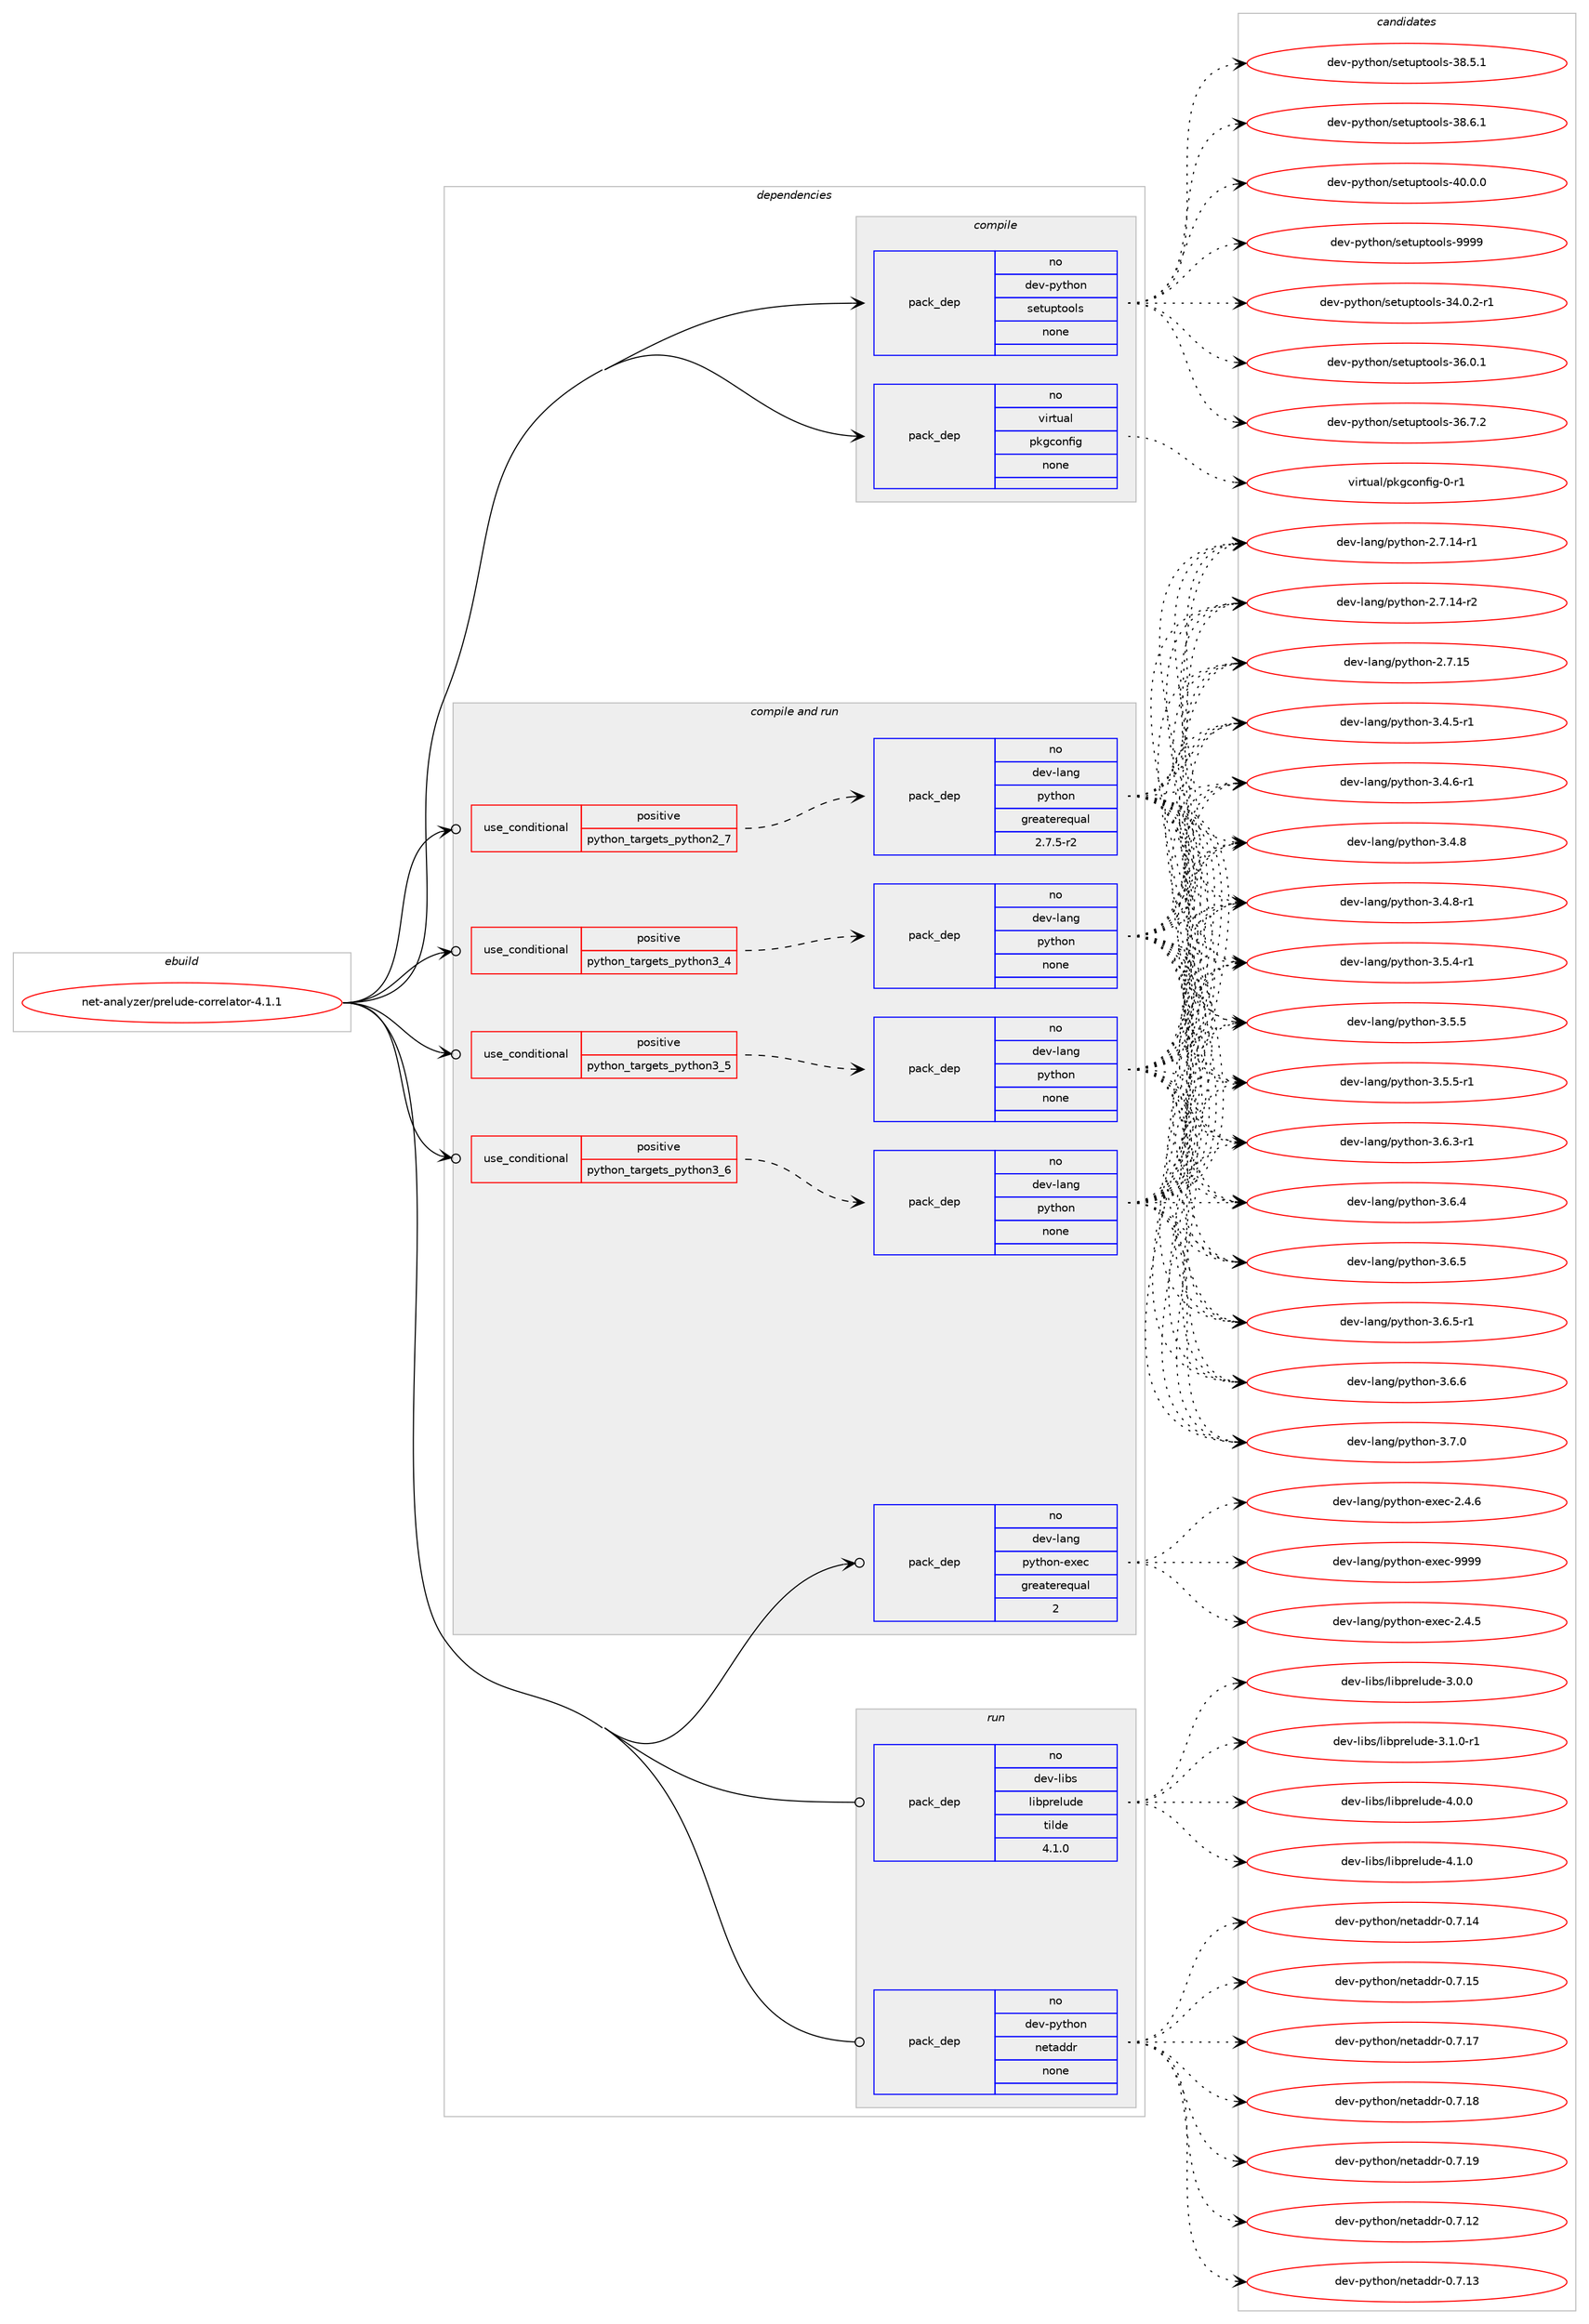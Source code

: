 digraph prolog {

# *************
# Graph options
# *************

newrank=true;
concentrate=true;
compound=true;
graph [rankdir=LR,fontname=Helvetica,fontsize=10,ranksep=1.5];#, ranksep=2.5, nodesep=0.2];
edge  [arrowhead=vee];
node  [fontname=Helvetica,fontsize=10];

# **********
# The ebuild
# **********

subgraph cluster_leftcol {
color=gray;
rank=same;
label=<<i>ebuild</i>>;
id [label="net-analyzer/prelude-correlator-4.1.1", color=red, width=4, href="../net-analyzer/prelude-correlator-4.1.1.svg"];
}

# ****************
# The dependencies
# ****************

subgraph cluster_midcol {
color=gray;
label=<<i>dependencies</i>>;
subgraph cluster_compile {
fillcolor="#eeeeee";
style=filled;
label=<<i>compile</i>>;
subgraph pack82 {
dependency129 [label=<<TABLE BORDER="0" CELLBORDER="1" CELLSPACING="0" CELLPADDING="4" WIDTH="220"><TR><TD ROWSPAN="6" CELLPADDING="30">pack_dep</TD></TR><TR><TD WIDTH="110">no</TD></TR><TR><TD>dev-python</TD></TR><TR><TD>setuptools</TD></TR><TR><TD>none</TD></TR><TR><TD></TD></TR></TABLE>>, shape=none, color=blue];
}
id:e -> dependency129:w [weight=20,style="solid",arrowhead="vee"];
subgraph pack83 {
dependency130 [label=<<TABLE BORDER="0" CELLBORDER="1" CELLSPACING="0" CELLPADDING="4" WIDTH="220"><TR><TD ROWSPAN="6" CELLPADDING="30">pack_dep</TD></TR><TR><TD WIDTH="110">no</TD></TR><TR><TD>virtual</TD></TR><TR><TD>pkgconfig</TD></TR><TR><TD>none</TD></TR><TR><TD></TD></TR></TABLE>>, shape=none, color=blue];
}
id:e -> dependency130:w [weight=20,style="solid",arrowhead="vee"];
}
subgraph cluster_compileandrun {
fillcolor="#eeeeee";
style=filled;
label=<<i>compile and run</i>>;
subgraph cond41 {
dependency131 [label=<<TABLE BORDER="0" CELLBORDER="1" CELLSPACING="0" CELLPADDING="4"><TR><TD ROWSPAN="3" CELLPADDING="10">use_conditional</TD></TR><TR><TD>positive</TD></TR><TR><TD>python_targets_python2_7</TD></TR></TABLE>>, shape=none, color=red];
subgraph pack84 {
dependency132 [label=<<TABLE BORDER="0" CELLBORDER="1" CELLSPACING="0" CELLPADDING="4" WIDTH="220"><TR><TD ROWSPAN="6" CELLPADDING="30">pack_dep</TD></TR><TR><TD WIDTH="110">no</TD></TR><TR><TD>dev-lang</TD></TR><TR><TD>python</TD></TR><TR><TD>greaterequal</TD></TR><TR><TD>2.7.5-r2</TD></TR></TABLE>>, shape=none, color=blue];
}
dependency131:e -> dependency132:w [weight=20,style="dashed",arrowhead="vee"];
}
id:e -> dependency131:w [weight=20,style="solid",arrowhead="odotvee"];
subgraph cond42 {
dependency133 [label=<<TABLE BORDER="0" CELLBORDER="1" CELLSPACING="0" CELLPADDING="4"><TR><TD ROWSPAN="3" CELLPADDING="10">use_conditional</TD></TR><TR><TD>positive</TD></TR><TR><TD>python_targets_python3_4</TD></TR></TABLE>>, shape=none, color=red];
subgraph pack85 {
dependency134 [label=<<TABLE BORDER="0" CELLBORDER="1" CELLSPACING="0" CELLPADDING="4" WIDTH="220"><TR><TD ROWSPAN="6" CELLPADDING="30">pack_dep</TD></TR><TR><TD WIDTH="110">no</TD></TR><TR><TD>dev-lang</TD></TR><TR><TD>python</TD></TR><TR><TD>none</TD></TR><TR><TD></TD></TR></TABLE>>, shape=none, color=blue];
}
dependency133:e -> dependency134:w [weight=20,style="dashed",arrowhead="vee"];
}
id:e -> dependency133:w [weight=20,style="solid",arrowhead="odotvee"];
subgraph cond43 {
dependency135 [label=<<TABLE BORDER="0" CELLBORDER="1" CELLSPACING="0" CELLPADDING="4"><TR><TD ROWSPAN="3" CELLPADDING="10">use_conditional</TD></TR><TR><TD>positive</TD></TR><TR><TD>python_targets_python3_5</TD></TR></TABLE>>, shape=none, color=red];
subgraph pack86 {
dependency136 [label=<<TABLE BORDER="0" CELLBORDER="1" CELLSPACING="0" CELLPADDING="4" WIDTH="220"><TR><TD ROWSPAN="6" CELLPADDING="30">pack_dep</TD></TR><TR><TD WIDTH="110">no</TD></TR><TR><TD>dev-lang</TD></TR><TR><TD>python</TD></TR><TR><TD>none</TD></TR><TR><TD></TD></TR></TABLE>>, shape=none, color=blue];
}
dependency135:e -> dependency136:w [weight=20,style="dashed",arrowhead="vee"];
}
id:e -> dependency135:w [weight=20,style="solid",arrowhead="odotvee"];
subgraph cond44 {
dependency137 [label=<<TABLE BORDER="0" CELLBORDER="1" CELLSPACING="0" CELLPADDING="4"><TR><TD ROWSPAN="3" CELLPADDING="10">use_conditional</TD></TR><TR><TD>positive</TD></TR><TR><TD>python_targets_python3_6</TD></TR></TABLE>>, shape=none, color=red];
subgraph pack87 {
dependency138 [label=<<TABLE BORDER="0" CELLBORDER="1" CELLSPACING="0" CELLPADDING="4" WIDTH="220"><TR><TD ROWSPAN="6" CELLPADDING="30">pack_dep</TD></TR><TR><TD WIDTH="110">no</TD></TR><TR><TD>dev-lang</TD></TR><TR><TD>python</TD></TR><TR><TD>none</TD></TR><TR><TD></TD></TR></TABLE>>, shape=none, color=blue];
}
dependency137:e -> dependency138:w [weight=20,style="dashed",arrowhead="vee"];
}
id:e -> dependency137:w [weight=20,style="solid",arrowhead="odotvee"];
subgraph pack88 {
dependency139 [label=<<TABLE BORDER="0" CELLBORDER="1" CELLSPACING="0" CELLPADDING="4" WIDTH="220"><TR><TD ROWSPAN="6" CELLPADDING="30">pack_dep</TD></TR><TR><TD WIDTH="110">no</TD></TR><TR><TD>dev-lang</TD></TR><TR><TD>python-exec</TD></TR><TR><TD>greaterequal</TD></TR><TR><TD>2</TD></TR></TABLE>>, shape=none, color=blue];
}
id:e -> dependency139:w [weight=20,style="solid",arrowhead="odotvee"];
}
subgraph cluster_run {
fillcolor="#eeeeee";
style=filled;
label=<<i>run</i>>;
subgraph pack89 {
dependency140 [label=<<TABLE BORDER="0" CELLBORDER="1" CELLSPACING="0" CELLPADDING="4" WIDTH="220"><TR><TD ROWSPAN="6" CELLPADDING="30">pack_dep</TD></TR><TR><TD WIDTH="110">no</TD></TR><TR><TD>dev-libs</TD></TR><TR><TD>libprelude</TD></TR><TR><TD>tilde</TD></TR><TR><TD>4.1.0</TD></TR></TABLE>>, shape=none, color=blue];
}
id:e -> dependency140:w [weight=20,style="solid",arrowhead="odot"];
subgraph pack90 {
dependency141 [label=<<TABLE BORDER="0" CELLBORDER="1" CELLSPACING="0" CELLPADDING="4" WIDTH="220"><TR><TD ROWSPAN="6" CELLPADDING="30">pack_dep</TD></TR><TR><TD WIDTH="110">no</TD></TR><TR><TD>dev-python</TD></TR><TR><TD>netaddr</TD></TR><TR><TD>none</TD></TR><TR><TD></TD></TR></TABLE>>, shape=none, color=blue];
}
id:e -> dependency141:w [weight=20,style="solid",arrowhead="odot"];
}
}

# **************
# The candidates
# **************

subgraph cluster_choices {
rank=same;
color=gray;
label=<<i>candidates</i>>;

subgraph choice82 {
color=black;
nodesep=1;
choice1001011184511212111610411111047115101116117112116111111108115455152464846504511449 [label="dev-python/setuptools-34.0.2-r1", color=red, width=4,href="../dev-python/setuptools-34.0.2-r1.svg"];
choice100101118451121211161041111104711510111611711211611111110811545515446484649 [label="dev-python/setuptools-36.0.1", color=red, width=4,href="../dev-python/setuptools-36.0.1.svg"];
choice100101118451121211161041111104711510111611711211611111110811545515446554650 [label="dev-python/setuptools-36.7.2", color=red, width=4,href="../dev-python/setuptools-36.7.2.svg"];
choice100101118451121211161041111104711510111611711211611111110811545515646534649 [label="dev-python/setuptools-38.5.1", color=red, width=4,href="../dev-python/setuptools-38.5.1.svg"];
choice100101118451121211161041111104711510111611711211611111110811545515646544649 [label="dev-python/setuptools-38.6.1", color=red, width=4,href="../dev-python/setuptools-38.6.1.svg"];
choice100101118451121211161041111104711510111611711211611111110811545524846484648 [label="dev-python/setuptools-40.0.0", color=red, width=4,href="../dev-python/setuptools-40.0.0.svg"];
choice10010111845112121116104111110471151011161171121161111111081154557575757 [label="dev-python/setuptools-9999", color=red, width=4,href="../dev-python/setuptools-9999.svg"];
dependency129:e -> choice1001011184511212111610411111047115101116117112116111111108115455152464846504511449:w [style=dotted,weight="100"];
dependency129:e -> choice100101118451121211161041111104711510111611711211611111110811545515446484649:w [style=dotted,weight="100"];
dependency129:e -> choice100101118451121211161041111104711510111611711211611111110811545515446554650:w [style=dotted,weight="100"];
dependency129:e -> choice100101118451121211161041111104711510111611711211611111110811545515646534649:w [style=dotted,weight="100"];
dependency129:e -> choice100101118451121211161041111104711510111611711211611111110811545515646544649:w [style=dotted,weight="100"];
dependency129:e -> choice100101118451121211161041111104711510111611711211611111110811545524846484648:w [style=dotted,weight="100"];
dependency129:e -> choice10010111845112121116104111110471151011161171121161111111081154557575757:w [style=dotted,weight="100"];
}
subgraph choice83 {
color=black;
nodesep=1;
choice11810511411611797108471121071039911111010210510345484511449 [label="virtual/pkgconfig-0-r1", color=red, width=4,href="../virtual/pkgconfig-0-r1.svg"];
dependency130:e -> choice11810511411611797108471121071039911111010210510345484511449:w [style=dotted,weight="100"];
}
subgraph choice84 {
color=black;
nodesep=1;
choice100101118451089711010347112121116104111110455046554649524511449 [label="dev-lang/python-2.7.14-r1", color=red, width=4,href="../dev-lang/python-2.7.14-r1.svg"];
choice100101118451089711010347112121116104111110455046554649524511450 [label="dev-lang/python-2.7.14-r2", color=red, width=4,href="../dev-lang/python-2.7.14-r2.svg"];
choice10010111845108971101034711212111610411111045504655464953 [label="dev-lang/python-2.7.15", color=red, width=4,href="../dev-lang/python-2.7.15.svg"];
choice1001011184510897110103471121211161041111104551465246534511449 [label="dev-lang/python-3.4.5-r1", color=red, width=4,href="../dev-lang/python-3.4.5-r1.svg"];
choice1001011184510897110103471121211161041111104551465246544511449 [label="dev-lang/python-3.4.6-r1", color=red, width=4,href="../dev-lang/python-3.4.6-r1.svg"];
choice100101118451089711010347112121116104111110455146524656 [label="dev-lang/python-3.4.8", color=red, width=4,href="../dev-lang/python-3.4.8.svg"];
choice1001011184510897110103471121211161041111104551465246564511449 [label="dev-lang/python-3.4.8-r1", color=red, width=4,href="../dev-lang/python-3.4.8-r1.svg"];
choice1001011184510897110103471121211161041111104551465346524511449 [label="dev-lang/python-3.5.4-r1", color=red, width=4,href="../dev-lang/python-3.5.4-r1.svg"];
choice100101118451089711010347112121116104111110455146534653 [label="dev-lang/python-3.5.5", color=red, width=4,href="../dev-lang/python-3.5.5.svg"];
choice1001011184510897110103471121211161041111104551465346534511449 [label="dev-lang/python-3.5.5-r1", color=red, width=4,href="../dev-lang/python-3.5.5-r1.svg"];
choice1001011184510897110103471121211161041111104551465446514511449 [label="dev-lang/python-3.6.3-r1", color=red, width=4,href="../dev-lang/python-3.6.3-r1.svg"];
choice100101118451089711010347112121116104111110455146544652 [label="dev-lang/python-3.6.4", color=red, width=4,href="../dev-lang/python-3.6.4.svg"];
choice100101118451089711010347112121116104111110455146544653 [label="dev-lang/python-3.6.5", color=red, width=4,href="../dev-lang/python-3.6.5.svg"];
choice1001011184510897110103471121211161041111104551465446534511449 [label="dev-lang/python-3.6.5-r1", color=red, width=4,href="../dev-lang/python-3.6.5-r1.svg"];
choice100101118451089711010347112121116104111110455146544654 [label="dev-lang/python-3.6.6", color=red, width=4,href="../dev-lang/python-3.6.6.svg"];
choice100101118451089711010347112121116104111110455146554648 [label="dev-lang/python-3.7.0", color=red, width=4,href="../dev-lang/python-3.7.0.svg"];
dependency132:e -> choice100101118451089711010347112121116104111110455046554649524511449:w [style=dotted,weight="100"];
dependency132:e -> choice100101118451089711010347112121116104111110455046554649524511450:w [style=dotted,weight="100"];
dependency132:e -> choice10010111845108971101034711212111610411111045504655464953:w [style=dotted,weight="100"];
dependency132:e -> choice1001011184510897110103471121211161041111104551465246534511449:w [style=dotted,weight="100"];
dependency132:e -> choice1001011184510897110103471121211161041111104551465246544511449:w [style=dotted,weight="100"];
dependency132:e -> choice100101118451089711010347112121116104111110455146524656:w [style=dotted,weight="100"];
dependency132:e -> choice1001011184510897110103471121211161041111104551465246564511449:w [style=dotted,weight="100"];
dependency132:e -> choice1001011184510897110103471121211161041111104551465346524511449:w [style=dotted,weight="100"];
dependency132:e -> choice100101118451089711010347112121116104111110455146534653:w [style=dotted,weight="100"];
dependency132:e -> choice1001011184510897110103471121211161041111104551465346534511449:w [style=dotted,weight="100"];
dependency132:e -> choice1001011184510897110103471121211161041111104551465446514511449:w [style=dotted,weight="100"];
dependency132:e -> choice100101118451089711010347112121116104111110455146544652:w [style=dotted,weight="100"];
dependency132:e -> choice100101118451089711010347112121116104111110455146544653:w [style=dotted,weight="100"];
dependency132:e -> choice1001011184510897110103471121211161041111104551465446534511449:w [style=dotted,weight="100"];
dependency132:e -> choice100101118451089711010347112121116104111110455146544654:w [style=dotted,weight="100"];
dependency132:e -> choice100101118451089711010347112121116104111110455146554648:w [style=dotted,weight="100"];
}
subgraph choice85 {
color=black;
nodesep=1;
choice100101118451089711010347112121116104111110455046554649524511449 [label="dev-lang/python-2.7.14-r1", color=red, width=4,href="../dev-lang/python-2.7.14-r1.svg"];
choice100101118451089711010347112121116104111110455046554649524511450 [label="dev-lang/python-2.7.14-r2", color=red, width=4,href="../dev-lang/python-2.7.14-r2.svg"];
choice10010111845108971101034711212111610411111045504655464953 [label="dev-lang/python-2.7.15", color=red, width=4,href="../dev-lang/python-2.7.15.svg"];
choice1001011184510897110103471121211161041111104551465246534511449 [label="dev-lang/python-3.4.5-r1", color=red, width=4,href="../dev-lang/python-3.4.5-r1.svg"];
choice1001011184510897110103471121211161041111104551465246544511449 [label="dev-lang/python-3.4.6-r1", color=red, width=4,href="../dev-lang/python-3.4.6-r1.svg"];
choice100101118451089711010347112121116104111110455146524656 [label="dev-lang/python-3.4.8", color=red, width=4,href="../dev-lang/python-3.4.8.svg"];
choice1001011184510897110103471121211161041111104551465246564511449 [label="dev-lang/python-3.4.8-r1", color=red, width=4,href="../dev-lang/python-3.4.8-r1.svg"];
choice1001011184510897110103471121211161041111104551465346524511449 [label="dev-lang/python-3.5.4-r1", color=red, width=4,href="../dev-lang/python-3.5.4-r1.svg"];
choice100101118451089711010347112121116104111110455146534653 [label="dev-lang/python-3.5.5", color=red, width=4,href="../dev-lang/python-3.5.5.svg"];
choice1001011184510897110103471121211161041111104551465346534511449 [label="dev-lang/python-3.5.5-r1", color=red, width=4,href="../dev-lang/python-3.5.5-r1.svg"];
choice1001011184510897110103471121211161041111104551465446514511449 [label="dev-lang/python-3.6.3-r1", color=red, width=4,href="../dev-lang/python-3.6.3-r1.svg"];
choice100101118451089711010347112121116104111110455146544652 [label="dev-lang/python-3.6.4", color=red, width=4,href="../dev-lang/python-3.6.4.svg"];
choice100101118451089711010347112121116104111110455146544653 [label="dev-lang/python-3.6.5", color=red, width=4,href="../dev-lang/python-3.6.5.svg"];
choice1001011184510897110103471121211161041111104551465446534511449 [label="dev-lang/python-3.6.5-r1", color=red, width=4,href="../dev-lang/python-3.6.5-r1.svg"];
choice100101118451089711010347112121116104111110455146544654 [label="dev-lang/python-3.6.6", color=red, width=4,href="../dev-lang/python-3.6.6.svg"];
choice100101118451089711010347112121116104111110455146554648 [label="dev-lang/python-3.7.0", color=red, width=4,href="../dev-lang/python-3.7.0.svg"];
dependency134:e -> choice100101118451089711010347112121116104111110455046554649524511449:w [style=dotted,weight="100"];
dependency134:e -> choice100101118451089711010347112121116104111110455046554649524511450:w [style=dotted,weight="100"];
dependency134:e -> choice10010111845108971101034711212111610411111045504655464953:w [style=dotted,weight="100"];
dependency134:e -> choice1001011184510897110103471121211161041111104551465246534511449:w [style=dotted,weight="100"];
dependency134:e -> choice1001011184510897110103471121211161041111104551465246544511449:w [style=dotted,weight="100"];
dependency134:e -> choice100101118451089711010347112121116104111110455146524656:w [style=dotted,weight="100"];
dependency134:e -> choice1001011184510897110103471121211161041111104551465246564511449:w [style=dotted,weight="100"];
dependency134:e -> choice1001011184510897110103471121211161041111104551465346524511449:w [style=dotted,weight="100"];
dependency134:e -> choice100101118451089711010347112121116104111110455146534653:w [style=dotted,weight="100"];
dependency134:e -> choice1001011184510897110103471121211161041111104551465346534511449:w [style=dotted,weight="100"];
dependency134:e -> choice1001011184510897110103471121211161041111104551465446514511449:w [style=dotted,weight="100"];
dependency134:e -> choice100101118451089711010347112121116104111110455146544652:w [style=dotted,weight="100"];
dependency134:e -> choice100101118451089711010347112121116104111110455146544653:w [style=dotted,weight="100"];
dependency134:e -> choice1001011184510897110103471121211161041111104551465446534511449:w [style=dotted,weight="100"];
dependency134:e -> choice100101118451089711010347112121116104111110455146544654:w [style=dotted,weight="100"];
dependency134:e -> choice100101118451089711010347112121116104111110455146554648:w [style=dotted,weight="100"];
}
subgraph choice86 {
color=black;
nodesep=1;
choice100101118451089711010347112121116104111110455046554649524511449 [label="dev-lang/python-2.7.14-r1", color=red, width=4,href="../dev-lang/python-2.7.14-r1.svg"];
choice100101118451089711010347112121116104111110455046554649524511450 [label="dev-lang/python-2.7.14-r2", color=red, width=4,href="../dev-lang/python-2.7.14-r2.svg"];
choice10010111845108971101034711212111610411111045504655464953 [label="dev-lang/python-2.7.15", color=red, width=4,href="../dev-lang/python-2.7.15.svg"];
choice1001011184510897110103471121211161041111104551465246534511449 [label="dev-lang/python-3.4.5-r1", color=red, width=4,href="../dev-lang/python-3.4.5-r1.svg"];
choice1001011184510897110103471121211161041111104551465246544511449 [label="dev-lang/python-3.4.6-r1", color=red, width=4,href="../dev-lang/python-3.4.6-r1.svg"];
choice100101118451089711010347112121116104111110455146524656 [label="dev-lang/python-3.4.8", color=red, width=4,href="../dev-lang/python-3.4.8.svg"];
choice1001011184510897110103471121211161041111104551465246564511449 [label="dev-lang/python-3.4.8-r1", color=red, width=4,href="../dev-lang/python-3.4.8-r1.svg"];
choice1001011184510897110103471121211161041111104551465346524511449 [label="dev-lang/python-3.5.4-r1", color=red, width=4,href="../dev-lang/python-3.5.4-r1.svg"];
choice100101118451089711010347112121116104111110455146534653 [label="dev-lang/python-3.5.5", color=red, width=4,href="../dev-lang/python-3.5.5.svg"];
choice1001011184510897110103471121211161041111104551465346534511449 [label="dev-lang/python-3.5.5-r1", color=red, width=4,href="../dev-lang/python-3.5.5-r1.svg"];
choice1001011184510897110103471121211161041111104551465446514511449 [label="dev-lang/python-3.6.3-r1", color=red, width=4,href="../dev-lang/python-3.6.3-r1.svg"];
choice100101118451089711010347112121116104111110455146544652 [label="dev-lang/python-3.6.4", color=red, width=4,href="../dev-lang/python-3.6.4.svg"];
choice100101118451089711010347112121116104111110455146544653 [label="dev-lang/python-3.6.5", color=red, width=4,href="../dev-lang/python-3.6.5.svg"];
choice1001011184510897110103471121211161041111104551465446534511449 [label="dev-lang/python-3.6.5-r1", color=red, width=4,href="../dev-lang/python-3.6.5-r1.svg"];
choice100101118451089711010347112121116104111110455146544654 [label="dev-lang/python-3.6.6", color=red, width=4,href="../dev-lang/python-3.6.6.svg"];
choice100101118451089711010347112121116104111110455146554648 [label="dev-lang/python-3.7.0", color=red, width=4,href="../dev-lang/python-3.7.0.svg"];
dependency136:e -> choice100101118451089711010347112121116104111110455046554649524511449:w [style=dotted,weight="100"];
dependency136:e -> choice100101118451089711010347112121116104111110455046554649524511450:w [style=dotted,weight="100"];
dependency136:e -> choice10010111845108971101034711212111610411111045504655464953:w [style=dotted,weight="100"];
dependency136:e -> choice1001011184510897110103471121211161041111104551465246534511449:w [style=dotted,weight="100"];
dependency136:e -> choice1001011184510897110103471121211161041111104551465246544511449:w [style=dotted,weight="100"];
dependency136:e -> choice100101118451089711010347112121116104111110455146524656:w [style=dotted,weight="100"];
dependency136:e -> choice1001011184510897110103471121211161041111104551465246564511449:w [style=dotted,weight="100"];
dependency136:e -> choice1001011184510897110103471121211161041111104551465346524511449:w [style=dotted,weight="100"];
dependency136:e -> choice100101118451089711010347112121116104111110455146534653:w [style=dotted,weight="100"];
dependency136:e -> choice1001011184510897110103471121211161041111104551465346534511449:w [style=dotted,weight="100"];
dependency136:e -> choice1001011184510897110103471121211161041111104551465446514511449:w [style=dotted,weight="100"];
dependency136:e -> choice100101118451089711010347112121116104111110455146544652:w [style=dotted,weight="100"];
dependency136:e -> choice100101118451089711010347112121116104111110455146544653:w [style=dotted,weight="100"];
dependency136:e -> choice1001011184510897110103471121211161041111104551465446534511449:w [style=dotted,weight="100"];
dependency136:e -> choice100101118451089711010347112121116104111110455146544654:w [style=dotted,weight="100"];
dependency136:e -> choice100101118451089711010347112121116104111110455146554648:w [style=dotted,weight="100"];
}
subgraph choice87 {
color=black;
nodesep=1;
choice100101118451089711010347112121116104111110455046554649524511449 [label="dev-lang/python-2.7.14-r1", color=red, width=4,href="../dev-lang/python-2.7.14-r1.svg"];
choice100101118451089711010347112121116104111110455046554649524511450 [label="dev-lang/python-2.7.14-r2", color=red, width=4,href="../dev-lang/python-2.7.14-r2.svg"];
choice10010111845108971101034711212111610411111045504655464953 [label="dev-lang/python-2.7.15", color=red, width=4,href="../dev-lang/python-2.7.15.svg"];
choice1001011184510897110103471121211161041111104551465246534511449 [label="dev-lang/python-3.4.5-r1", color=red, width=4,href="../dev-lang/python-3.4.5-r1.svg"];
choice1001011184510897110103471121211161041111104551465246544511449 [label="dev-lang/python-3.4.6-r1", color=red, width=4,href="../dev-lang/python-3.4.6-r1.svg"];
choice100101118451089711010347112121116104111110455146524656 [label="dev-lang/python-3.4.8", color=red, width=4,href="../dev-lang/python-3.4.8.svg"];
choice1001011184510897110103471121211161041111104551465246564511449 [label="dev-lang/python-3.4.8-r1", color=red, width=4,href="../dev-lang/python-3.4.8-r1.svg"];
choice1001011184510897110103471121211161041111104551465346524511449 [label="dev-lang/python-3.5.4-r1", color=red, width=4,href="../dev-lang/python-3.5.4-r1.svg"];
choice100101118451089711010347112121116104111110455146534653 [label="dev-lang/python-3.5.5", color=red, width=4,href="../dev-lang/python-3.5.5.svg"];
choice1001011184510897110103471121211161041111104551465346534511449 [label="dev-lang/python-3.5.5-r1", color=red, width=4,href="../dev-lang/python-3.5.5-r1.svg"];
choice1001011184510897110103471121211161041111104551465446514511449 [label="dev-lang/python-3.6.3-r1", color=red, width=4,href="../dev-lang/python-3.6.3-r1.svg"];
choice100101118451089711010347112121116104111110455146544652 [label="dev-lang/python-3.6.4", color=red, width=4,href="../dev-lang/python-3.6.4.svg"];
choice100101118451089711010347112121116104111110455146544653 [label="dev-lang/python-3.6.5", color=red, width=4,href="../dev-lang/python-3.6.5.svg"];
choice1001011184510897110103471121211161041111104551465446534511449 [label="dev-lang/python-3.6.5-r1", color=red, width=4,href="../dev-lang/python-3.6.5-r1.svg"];
choice100101118451089711010347112121116104111110455146544654 [label="dev-lang/python-3.6.6", color=red, width=4,href="../dev-lang/python-3.6.6.svg"];
choice100101118451089711010347112121116104111110455146554648 [label="dev-lang/python-3.7.0", color=red, width=4,href="../dev-lang/python-3.7.0.svg"];
dependency138:e -> choice100101118451089711010347112121116104111110455046554649524511449:w [style=dotted,weight="100"];
dependency138:e -> choice100101118451089711010347112121116104111110455046554649524511450:w [style=dotted,weight="100"];
dependency138:e -> choice10010111845108971101034711212111610411111045504655464953:w [style=dotted,weight="100"];
dependency138:e -> choice1001011184510897110103471121211161041111104551465246534511449:w [style=dotted,weight="100"];
dependency138:e -> choice1001011184510897110103471121211161041111104551465246544511449:w [style=dotted,weight="100"];
dependency138:e -> choice100101118451089711010347112121116104111110455146524656:w [style=dotted,weight="100"];
dependency138:e -> choice1001011184510897110103471121211161041111104551465246564511449:w [style=dotted,weight="100"];
dependency138:e -> choice1001011184510897110103471121211161041111104551465346524511449:w [style=dotted,weight="100"];
dependency138:e -> choice100101118451089711010347112121116104111110455146534653:w [style=dotted,weight="100"];
dependency138:e -> choice1001011184510897110103471121211161041111104551465346534511449:w [style=dotted,weight="100"];
dependency138:e -> choice1001011184510897110103471121211161041111104551465446514511449:w [style=dotted,weight="100"];
dependency138:e -> choice100101118451089711010347112121116104111110455146544652:w [style=dotted,weight="100"];
dependency138:e -> choice100101118451089711010347112121116104111110455146544653:w [style=dotted,weight="100"];
dependency138:e -> choice1001011184510897110103471121211161041111104551465446534511449:w [style=dotted,weight="100"];
dependency138:e -> choice100101118451089711010347112121116104111110455146544654:w [style=dotted,weight="100"];
dependency138:e -> choice100101118451089711010347112121116104111110455146554648:w [style=dotted,weight="100"];
}
subgraph choice88 {
color=black;
nodesep=1;
choice1001011184510897110103471121211161041111104510112010199455046524653 [label="dev-lang/python-exec-2.4.5", color=red, width=4,href="../dev-lang/python-exec-2.4.5.svg"];
choice1001011184510897110103471121211161041111104510112010199455046524654 [label="dev-lang/python-exec-2.4.6", color=red, width=4,href="../dev-lang/python-exec-2.4.6.svg"];
choice10010111845108971101034711212111610411111045101120101994557575757 [label="dev-lang/python-exec-9999", color=red, width=4,href="../dev-lang/python-exec-9999.svg"];
dependency139:e -> choice1001011184510897110103471121211161041111104510112010199455046524653:w [style=dotted,weight="100"];
dependency139:e -> choice1001011184510897110103471121211161041111104510112010199455046524654:w [style=dotted,weight="100"];
dependency139:e -> choice10010111845108971101034711212111610411111045101120101994557575757:w [style=dotted,weight="100"];
}
subgraph choice89 {
color=black;
nodesep=1;
choice10010111845108105981154710810598112114101108117100101455146484648 [label="dev-libs/libprelude-3.0.0", color=red, width=4,href="../dev-libs/libprelude-3.0.0.svg"];
choice100101118451081059811547108105981121141011081171001014551464946484511449 [label="dev-libs/libprelude-3.1.0-r1", color=red, width=4,href="../dev-libs/libprelude-3.1.0-r1.svg"];
choice10010111845108105981154710810598112114101108117100101455246484648 [label="dev-libs/libprelude-4.0.0", color=red, width=4,href="../dev-libs/libprelude-4.0.0.svg"];
choice10010111845108105981154710810598112114101108117100101455246494648 [label="dev-libs/libprelude-4.1.0", color=red, width=4,href="../dev-libs/libprelude-4.1.0.svg"];
dependency140:e -> choice10010111845108105981154710810598112114101108117100101455146484648:w [style=dotted,weight="100"];
dependency140:e -> choice100101118451081059811547108105981121141011081171001014551464946484511449:w [style=dotted,weight="100"];
dependency140:e -> choice10010111845108105981154710810598112114101108117100101455246484648:w [style=dotted,weight="100"];
dependency140:e -> choice10010111845108105981154710810598112114101108117100101455246494648:w [style=dotted,weight="100"];
}
subgraph choice90 {
color=black;
nodesep=1;
choice10010111845112121116104111110471101011169710010011445484655464950 [label="dev-python/netaddr-0.7.12", color=red, width=4,href="../dev-python/netaddr-0.7.12.svg"];
choice10010111845112121116104111110471101011169710010011445484655464951 [label="dev-python/netaddr-0.7.13", color=red, width=4,href="../dev-python/netaddr-0.7.13.svg"];
choice10010111845112121116104111110471101011169710010011445484655464952 [label="dev-python/netaddr-0.7.14", color=red, width=4,href="../dev-python/netaddr-0.7.14.svg"];
choice10010111845112121116104111110471101011169710010011445484655464953 [label="dev-python/netaddr-0.7.15", color=red, width=4,href="../dev-python/netaddr-0.7.15.svg"];
choice10010111845112121116104111110471101011169710010011445484655464955 [label="dev-python/netaddr-0.7.17", color=red, width=4,href="../dev-python/netaddr-0.7.17.svg"];
choice10010111845112121116104111110471101011169710010011445484655464956 [label="dev-python/netaddr-0.7.18", color=red, width=4,href="../dev-python/netaddr-0.7.18.svg"];
choice10010111845112121116104111110471101011169710010011445484655464957 [label="dev-python/netaddr-0.7.19", color=red, width=4,href="../dev-python/netaddr-0.7.19.svg"];
dependency141:e -> choice10010111845112121116104111110471101011169710010011445484655464950:w [style=dotted,weight="100"];
dependency141:e -> choice10010111845112121116104111110471101011169710010011445484655464951:w [style=dotted,weight="100"];
dependency141:e -> choice10010111845112121116104111110471101011169710010011445484655464952:w [style=dotted,weight="100"];
dependency141:e -> choice10010111845112121116104111110471101011169710010011445484655464953:w [style=dotted,weight="100"];
dependency141:e -> choice10010111845112121116104111110471101011169710010011445484655464955:w [style=dotted,weight="100"];
dependency141:e -> choice10010111845112121116104111110471101011169710010011445484655464956:w [style=dotted,weight="100"];
dependency141:e -> choice10010111845112121116104111110471101011169710010011445484655464957:w [style=dotted,weight="100"];
}
}

}
